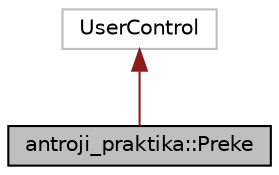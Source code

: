 digraph "antroji_praktika::Preke"
{
 // LATEX_PDF_SIZE
  edge [fontname="Helvetica",fontsize="10",labelfontname="Helvetica",labelfontsize="10"];
  node [fontname="Helvetica",fontsize="10",shape=record];
  Node1 [label="antroji_praktika::Preke",height=0.2,width=0.4,color="black", fillcolor="grey75", style="filled", fontcolor="black",tooltip="Interaction logic for Preke.xaml"];
  Node2 -> Node1 [dir="back",color="firebrick4",fontsize="10",style="solid",fontname="Helvetica"];
  Node2 [label="UserControl",height=0.2,width=0.4,color="grey75", fillcolor="white", style="filled",tooltip=" "];
}
